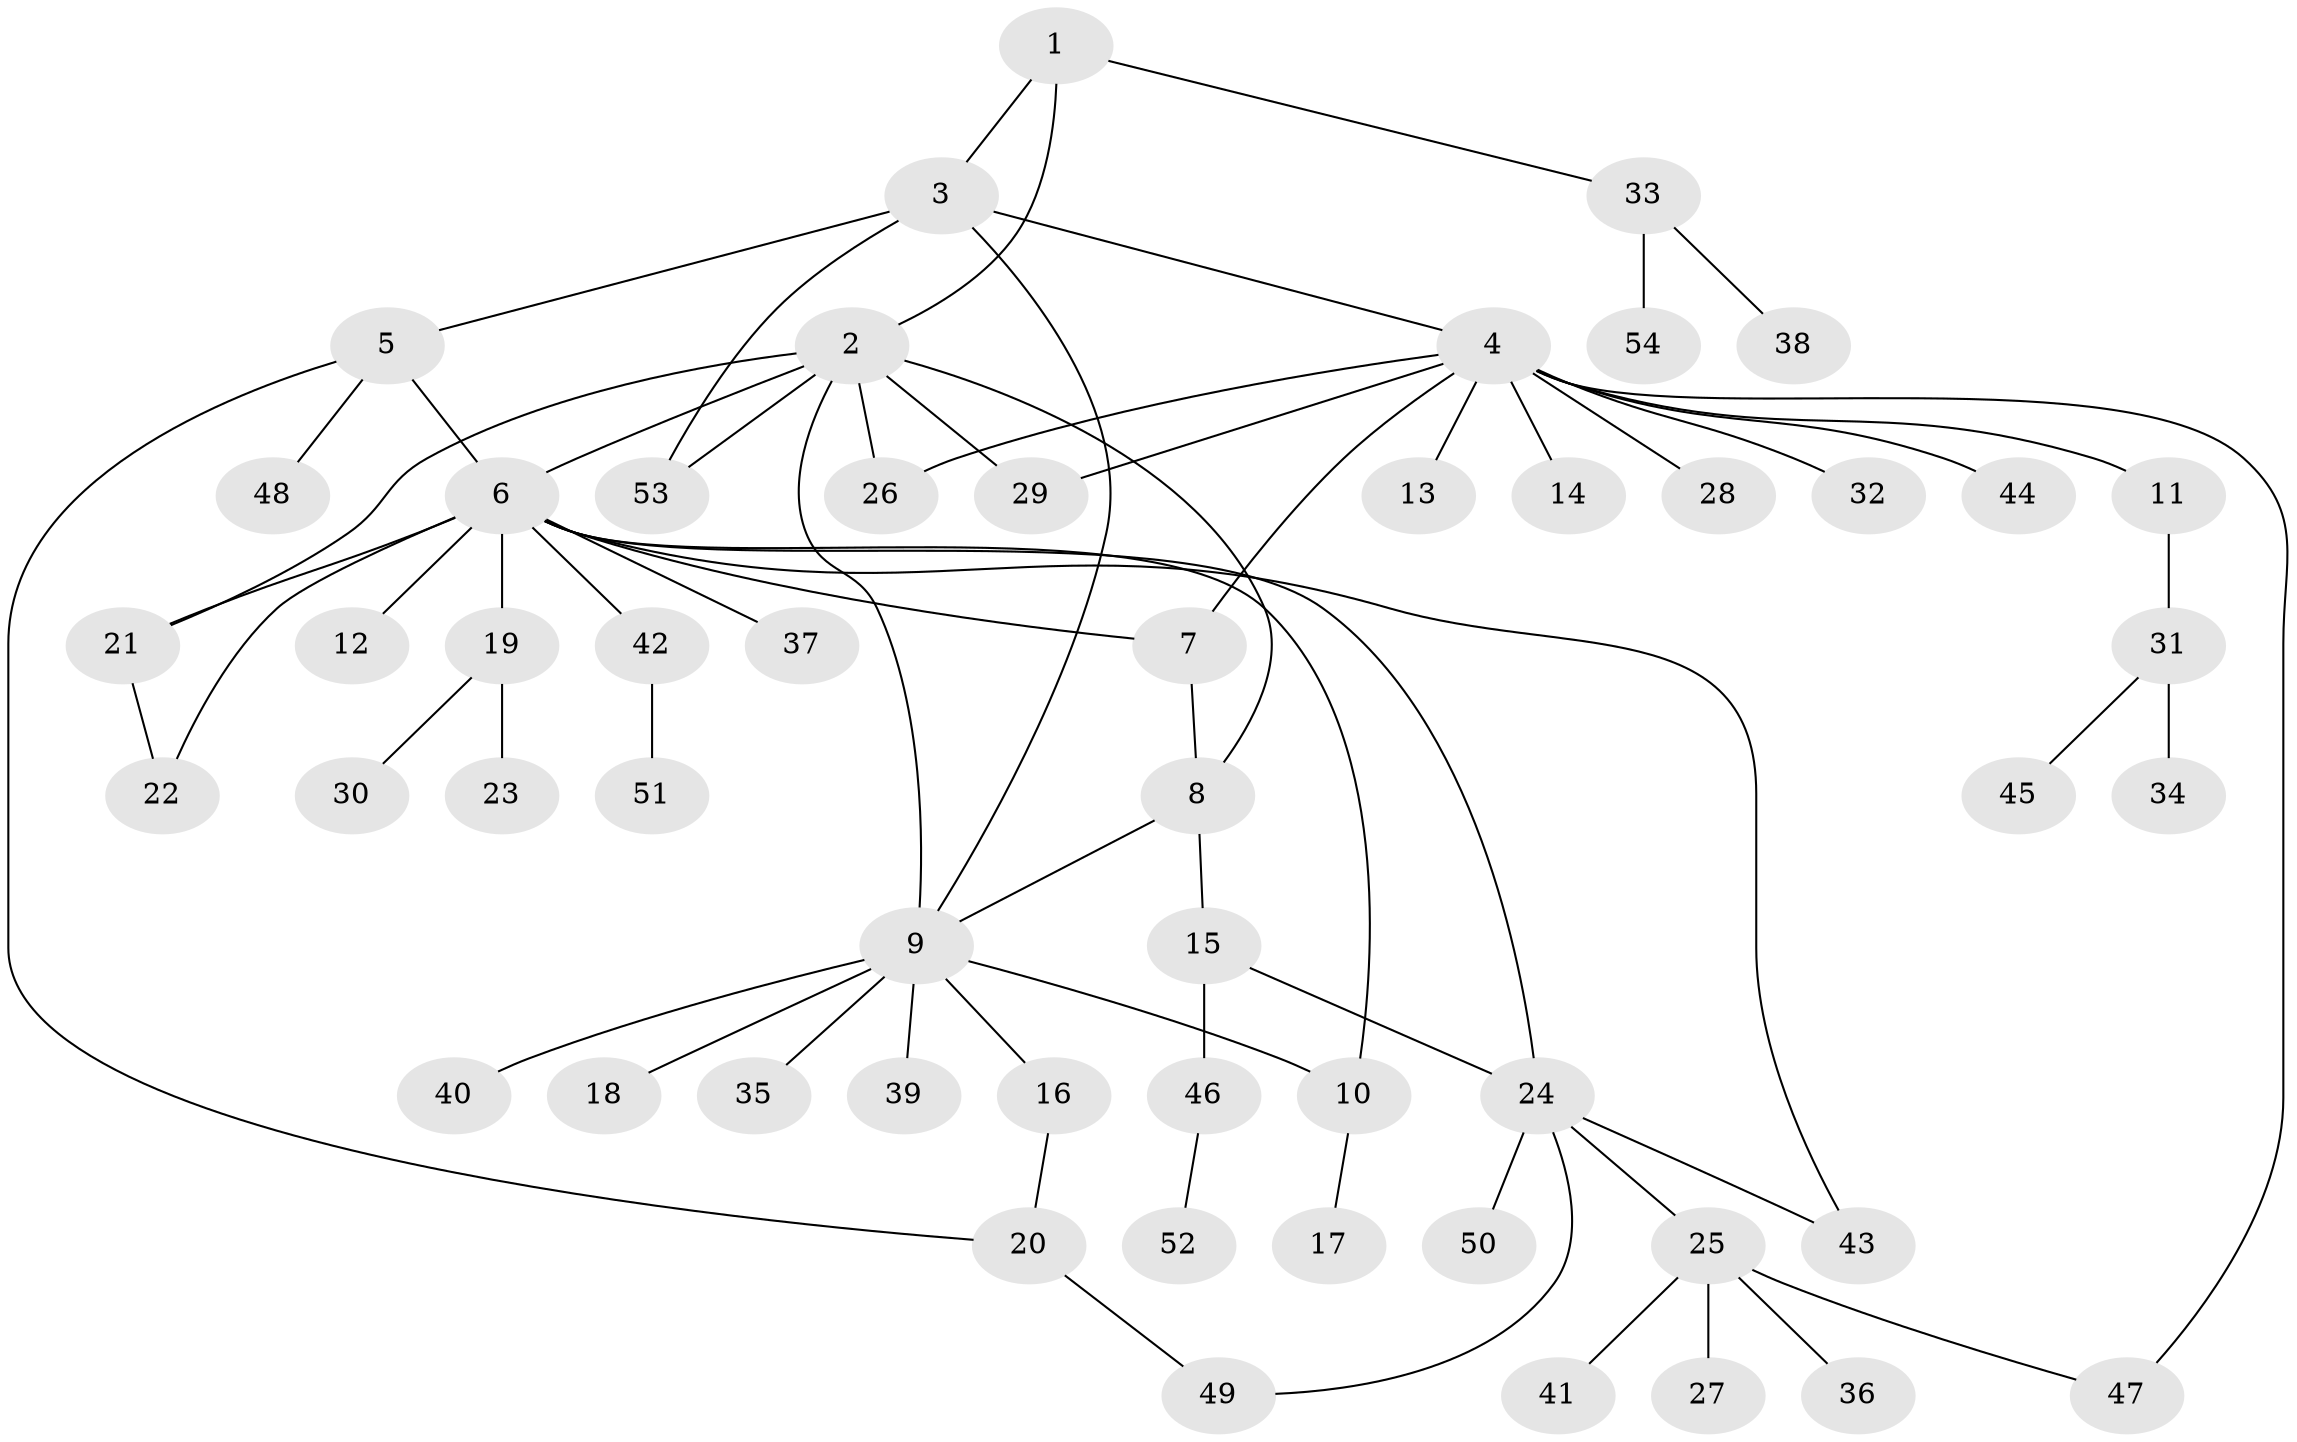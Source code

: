 // Generated by graph-tools (version 1.1) at 2025/55/03/09/25 04:55:17]
// undirected, 54 vertices, 69 edges
graph export_dot {
graph [start="1"]
  node [color=gray90,style=filled];
  1;
  2;
  3;
  4;
  5;
  6;
  7;
  8;
  9;
  10;
  11;
  12;
  13;
  14;
  15;
  16;
  17;
  18;
  19;
  20;
  21;
  22;
  23;
  24;
  25;
  26;
  27;
  28;
  29;
  30;
  31;
  32;
  33;
  34;
  35;
  36;
  37;
  38;
  39;
  40;
  41;
  42;
  43;
  44;
  45;
  46;
  47;
  48;
  49;
  50;
  51;
  52;
  53;
  54;
  1 -- 2;
  1 -- 3;
  1 -- 33;
  2 -- 6;
  2 -- 8;
  2 -- 9;
  2 -- 21;
  2 -- 26;
  2 -- 29;
  2 -- 53;
  3 -- 4;
  3 -- 5;
  3 -- 9;
  3 -- 53;
  4 -- 7;
  4 -- 11;
  4 -- 13;
  4 -- 14;
  4 -- 26;
  4 -- 28;
  4 -- 29;
  4 -- 32;
  4 -- 44;
  4 -- 47;
  5 -- 6;
  5 -- 20;
  5 -- 48;
  6 -- 7;
  6 -- 10;
  6 -- 12;
  6 -- 19;
  6 -- 21;
  6 -- 22;
  6 -- 24;
  6 -- 37;
  6 -- 42;
  6 -- 43;
  7 -- 8;
  8 -- 9;
  8 -- 15;
  9 -- 10;
  9 -- 16;
  9 -- 18;
  9 -- 35;
  9 -- 39;
  9 -- 40;
  10 -- 17;
  11 -- 31;
  15 -- 24;
  15 -- 46;
  16 -- 20;
  19 -- 23;
  19 -- 30;
  20 -- 49;
  21 -- 22;
  24 -- 25;
  24 -- 43;
  24 -- 49;
  24 -- 50;
  25 -- 27;
  25 -- 36;
  25 -- 41;
  25 -- 47;
  31 -- 34;
  31 -- 45;
  33 -- 38;
  33 -- 54;
  42 -- 51;
  46 -- 52;
}
